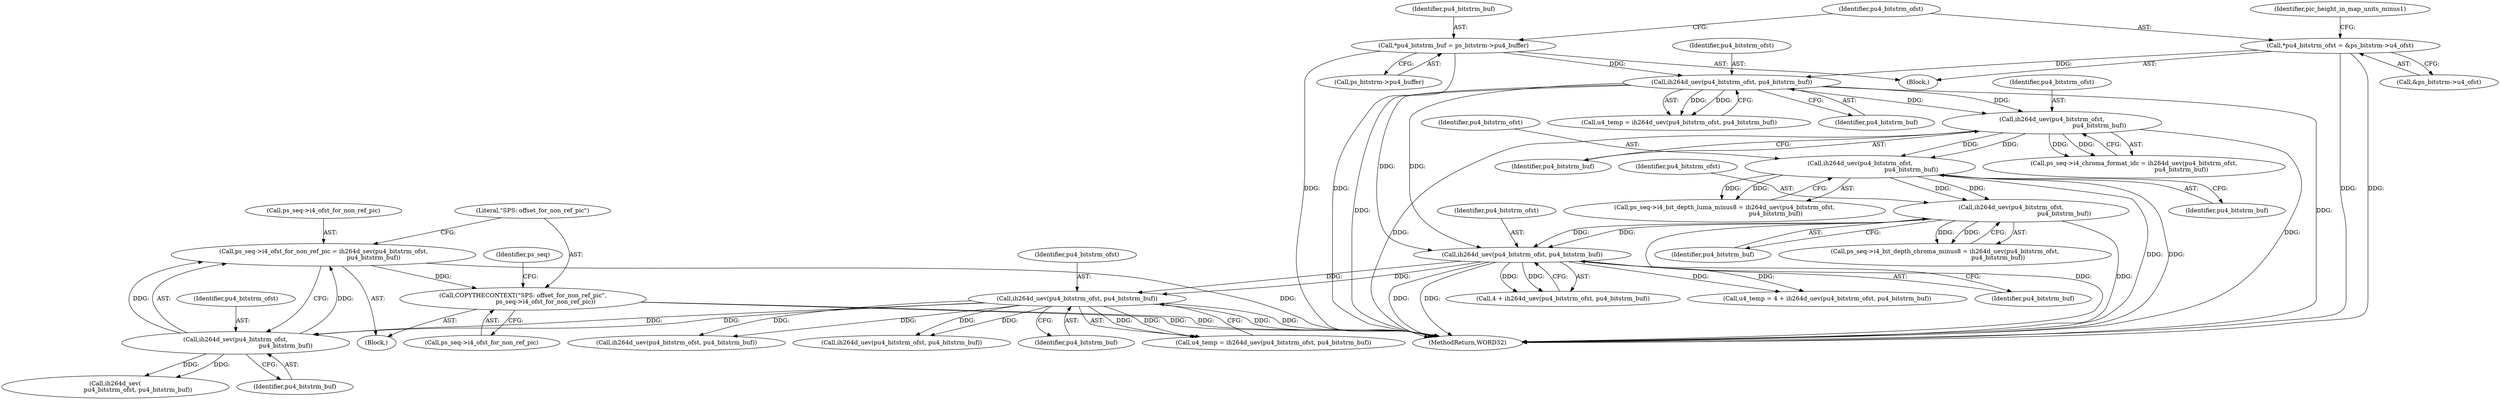 digraph "0_Android_42cf02965b11c397dd37a0063e683cef005bc0ae@pointer" {
"1000689" [label="(Call,ps_seq->i4_ofst_for_non_ref_pic = ih264d_sev(pu4_bitstrm_ofst,\n                                                     pu4_bitstrm_buf))"];
"1000693" [label="(Call,ih264d_sev(pu4_bitstrm_ofst,\n                                                     pu4_bitstrm_buf))"];
"1000607" [label="(Call,ih264d_uev(pu4_bitstrm_ofst, pu4_bitstrm_buf))"];
"1000569" [label="(Call,ih264d_uev(pu4_bitstrm_ofst, pu4_bitstrm_buf))"];
"1000454" [label="(Call,ih264d_uev(pu4_bitstrm_ofst,\n                                                        pu4_bitstrm_buf))"];
"1000438" [label="(Call,ih264d_uev(pu4_bitstrm_ofst,\n                                                      pu4_bitstrm_buf))"];
"1000422" [label="(Call,ih264d_uev(pu4_bitstrm_ofst,\n                                                  pu4_bitstrm_buf))"];
"1000299" [label="(Call,ih264d_uev(pu4_bitstrm_ofst, pu4_bitstrm_buf))"];
"1000183" [label="(Call,*pu4_bitstrm_ofst = &ps_bitstrm->u4_ofst)"];
"1000177" [label="(Call,*pu4_bitstrm_buf = ps_bitstrm->pu4_buffer)"];
"1000696" [label="(Call,COPYTHECONTEXT(\"SPS: offset_for_non_ref_pic\",\n                        ps_seq->i4_ofst_for_non_ref_pic))"];
"1000567" [label="(Call,4 + ih264d_uev(pu4_bitstrm_ofst, pu4_bitstrm_buf))"];
"1000570" [label="(Identifier,pu4_bitstrm_ofst)"];
"1000177" [label="(Call,*pu4_bitstrm_buf = ps_bitstrm->pu4_buffer)"];
"1000166" [label="(Block,)"];
"1000607" [label="(Call,ih264d_uev(pu4_bitstrm_ofst, pu4_bitstrm_buf))"];
"1000609" [label="(Identifier,pu4_bitstrm_buf)"];
"1000693" [label="(Call,ih264d_sev(pu4_bitstrm_ofst,\n                                                     pu4_bitstrm_buf))"];
"1000178" [label="(Identifier,pu4_bitstrm_buf)"];
"1000438" [label="(Call,ih264d_uev(pu4_bitstrm_ofst,\n                                                      pu4_bitstrm_buf))"];
"1000703" [label="(Identifier,ps_seq)"];
"1000608" [label="(Identifier,pu4_bitstrm_ofst)"];
"1000677" [label="(Block,)"];
"1000696" [label="(Call,COPYTHECONTEXT(\"SPS: offset_for_non_ref_pic\",\n                        ps_seq->i4_ofst_for_non_ref_pic))"];
"1000418" [label="(Call,ps_seq->i4_chroma_format_idc = ih264d_uev(pu4_bitstrm_ofst,\n                                                  pu4_bitstrm_buf))"];
"1000689" [label="(Call,ps_seq->i4_ofst_for_non_ref_pic = ih264d_sev(pu4_bitstrm_ofst,\n                                                     pu4_bitstrm_buf))"];
"1001477" [label="(MethodReturn,WORD32)"];
"1000423" [label="(Identifier,pu4_bitstrm_ofst)"];
"1000184" [label="(Identifier,pu4_bitstrm_ofst)"];
"1000299" [label="(Call,ih264d_uev(pu4_bitstrm_ofst, pu4_bitstrm_buf))"];
"1000424" [label="(Identifier,pu4_bitstrm_buf)"];
"1000197" [label="(Identifier,pic_height_in_map_units_minus1)"];
"1000764" [label="(Call,ih264d_uev(pu4_bitstrm_ofst, pu4_bitstrm_buf))"];
"1000297" [label="(Call,u4_temp = ih264d_uev(pu4_bitstrm_ofst, pu4_bitstrm_buf))"];
"1000454" [label="(Call,ih264d_uev(pu4_bitstrm_ofst,\n                                                        pu4_bitstrm_buf))"];
"1000301" [label="(Identifier,pu4_bitstrm_buf)"];
"1000300" [label="(Identifier,pu4_bitstrm_ofst)"];
"1000456" [label="(Identifier,pu4_bitstrm_buf)"];
"1000450" [label="(Call,ps_seq->i4_bit_depth_chroma_minus8 = ih264d_uev(pu4_bitstrm_ofst,\n                                                        pu4_bitstrm_buf))"];
"1000569" [label="(Call,ih264d_uev(pu4_bitstrm_ofst, pu4_bitstrm_buf))"];
"1000694" [label="(Identifier,pu4_bitstrm_ofst)"];
"1000643" [label="(Call,ih264d_uev(pu4_bitstrm_ofst, pu4_bitstrm_buf))"];
"1000605" [label="(Call,u4_temp = ih264d_uev(pu4_bitstrm_ofst, pu4_bitstrm_buf))"];
"1000705" [label="(Call,ih264d_sev(\n                        pu4_bitstrm_ofst, pu4_bitstrm_buf))"];
"1000698" [label="(Call,ps_seq->i4_ofst_for_non_ref_pic)"];
"1000183" [label="(Call,*pu4_bitstrm_ofst = &ps_bitstrm->u4_ofst)"];
"1000440" [label="(Identifier,pu4_bitstrm_buf)"];
"1000422" [label="(Call,ih264d_uev(pu4_bitstrm_ofst,\n                                                  pu4_bitstrm_buf))"];
"1000695" [label="(Identifier,pu4_bitstrm_buf)"];
"1000565" [label="(Call,u4_temp = 4 + ih264d_uev(pu4_bitstrm_ofst, pu4_bitstrm_buf))"];
"1000697" [label="(Literal,\"SPS: offset_for_non_ref_pic\")"];
"1000571" [label="(Identifier,pu4_bitstrm_buf)"];
"1000434" [label="(Call,ps_seq->i4_bit_depth_luma_minus8 = ih264d_uev(pu4_bitstrm_ofst,\n                                                      pu4_bitstrm_buf))"];
"1000455" [label="(Identifier,pu4_bitstrm_ofst)"];
"1000185" [label="(Call,&ps_bitstrm->u4_ofst)"];
"1000439" [label="(Identifier,pu4_bitstrm_ofst)"];
"1000690" [label="(Call,ps_seq->i4_ofst_for_non_ref_pic)"];
"1000179" [label="(Call,ps_bitstrm->pu4_buffer)"];
"1000689" -> "1000677"  [label="AST: "];
"1000689" -> "1000693"  [label="CFG: "];
"1000690" -> "1000689"  [label="AST: "];
"1000693" -> "1000689"  [label="AST: "];
"1000697" -> "1000689"  [label="CFG: "];
"1000689" -> "1001477"  [label="DDG: "];
"1000693" -> "1000689"  [label="DDG: "];
"1000693" -> "1000689"  [label="DDG: "];
"1000689" -> "1000696"  [label="DDG: "];
"1000693" -> "1000695"  [label="CFG: "];
"1000694" -> "1000693"  [label="AST: "];
"1000695" -> "1000693"  [label="AST: "];
"1000607" -> "1000693"  [label="DDG: "];
"1000607" -> "1000693"  [label="DDG: "];
"1000693" -> "1000705"  [label="DDG: "];
"1000693" -> "1000705"  [label="DDG: "];
"1000607" -> "1000605"  [label="AST: "];
"1000607" -> "1000609"  [label="CFG: "];
"1000608" -> "1000607"  [label="AST: "];
"1000609" -> "1000607"  [label="AST: "];
"1000605" -> "1000607"  [label="CFG: "];
"1000607" -> "1001477"  [label="DDG: "];
"1000607" -> "1001477"  [label="DDG: "];
"1000607" -> "1000605"  [label="DDG: "];
"1000607" -> "1000605"  [label="DDG: "];
"1000569" -> "1000607"  [label="DDG: "];
"1000569" -> "1000607"  [label="DDG: "];
"1000607" -> "1000643"  [label="DDG: "];
"1000607" -> "1000643"  [label="DDG: "];
"1000607" -> "1000764"  [label="DDG: "];
"1000607" -> "1000764"  [label="DDG: "];
"1000569" -> "1000567"  [label="AST: "];
"1000569" -> "1000571"  [label="CFG: "];
"1000570" -> "1000569"  [label="AST: "];
"1000571" -> "1000569"  [label="AST: "];
"1000567" -> "1000569"  [label="CFG: "];
"1000569" -> "1001477"  [label="DDG: "];
"1000569" -> "1001477"  [label="DDG: "];
"1000569" -> "1000565"  [label="DDG: "];
"1000569" -> "1000565"  [label="DDG: "];
"1000569" -> "1000567"  [label="DDG: "];
"1000569" -> "1000567"  [label="DDG: "];
"1000454" -> "1000569"  [label="DDG: "];
"1000454" -> "1000569"  [label="DDG: "];
"1000299" -> "1000569"  [label="DDG: "];
"1000299" -> "1000569"  [label="DDG: "];
"1000454" -> "1000450"  [label="AST: "];
"1000454" -> "1000456"  [label="CFG: "];
"1000455" -> "1000454"  [label="AST: "];
"1000456" -> "1000454"  [label="AST: "];
"1000450" -> "1000454"  [label="CFG: "];
"1000454" -> "1001477"  [label="DDG: "];
"1000454" -> "1001477"  [label="DDG: "];
"1000454" -> "1000450"  [label="DDG: "];
"1000454" -> "1000450"  [label="DDG: "];
"1000438" -> "1000454"  [label="DDG: "];
"1000438" -> "1000454"  [label="DDG: "];
"1000438" -> "1000434"  [label="AST: "];
"1000438" -> "1000440"  [label="CFG: "];
"1000439" -> "1000438"  [label="AST: "];
"1000440" -> "1000438"  [label="AST: "];
"1000434" -> "1000438"  [label="CFG: "];
"1000438" -> "1001477"  [label="DDG: "];
"1000438" -> "1001477"  [label="DDG: "];
"1000438" -> "1000434"  [label="DDG: "];
"1000438" -> "1000434"  [label="DDG: "];
"1000422" -> "1000438"  [label="DDG: "];
"1000422" -> "1000438"  [label="DDG: "];
"1000422" -> "1000418"  [label="AST: "];
"1000422" -> "1000424"  [label="CFG: "];
"1000423" -> "1000422"  [label="AST: "];
"1000424" -> "1000422"  [label="AST: "];
"1000418" -> "1000422"  [label="CFG: "];
"1000422" -> "1001477"  [label="DDG: "];
"1000422" -> "1001477"  [label="DDG: "];
"1000422" -> "1000418"  [label="DDG: "];
"1000422" -> "1000418"  [label="DDG: "];
"1000299" -> "1000422"  [label="DDG: "];
"1000299" -> "1000422"  [label="DDG: "];
"1000299" -> "1000297"  [label="AST: "];
"1000299" -> "1000301"  [label="CFG: "];
"1000300" -> "1000299"  [label="AST: "];
"1000301" -> "1000299"  [label="AST: "];
"1000297" -> "1000299"  [label="CFG: "];
"1000299" -> "1001477"  [label="DDG: "];
"1000299" -> "1001477"  [label="DDG: "];
"1000299" -> "1000297"  [label="DDG: "];
"1000299" -> "1000297"  [label="DDG: "];
"1000183" -> "1000299"  [label="DDG: "];
"1000177" -> "1000299"  [label="DDG: "];
"1000183" -> "1000166"  [label="AST: "];
"1000183" -> "1000185"  [label="CFG: "];
"1000184" -> "1000183"  [label="AST: "];
"1000185" -> "1000183"  [label="AST: "];
"1000197" -> "1000183"  [label="CFG: "];
"1000183" -> "1001477"  [label="DDG: "];
"1000183" -> "1001477"  [label="DDG: "];
"1000177" -> "1000166"  [label="AST: "];
"1000177" -> "1000179"  [label="CFG: "];
"1000178" -> "1000177"  [label="AST: "];
"1000179" -> "1000177"  [label="AST: "];
"1000184" -> "1000177"  [label="CFG: "];
"1000177" -> "1001477"  [label="DDG: "];
"1000177" -> "1001477"  [label="DDG: "];
"1000696" -> "1000677"  [label="AST: "];
"1000696" -> "1000698"  [label="CFG: "];
"1000697" -> "1000696"  [label="AST: "];
"1000698" -> "1000696"  [label="AST: "];
"1000703" -> "1000696"  [label="CFG: "];
"1000696" -> "1001477"  [label="DDG: "];
"1000696" -> "1001477"  [label="DDG: "];
}
